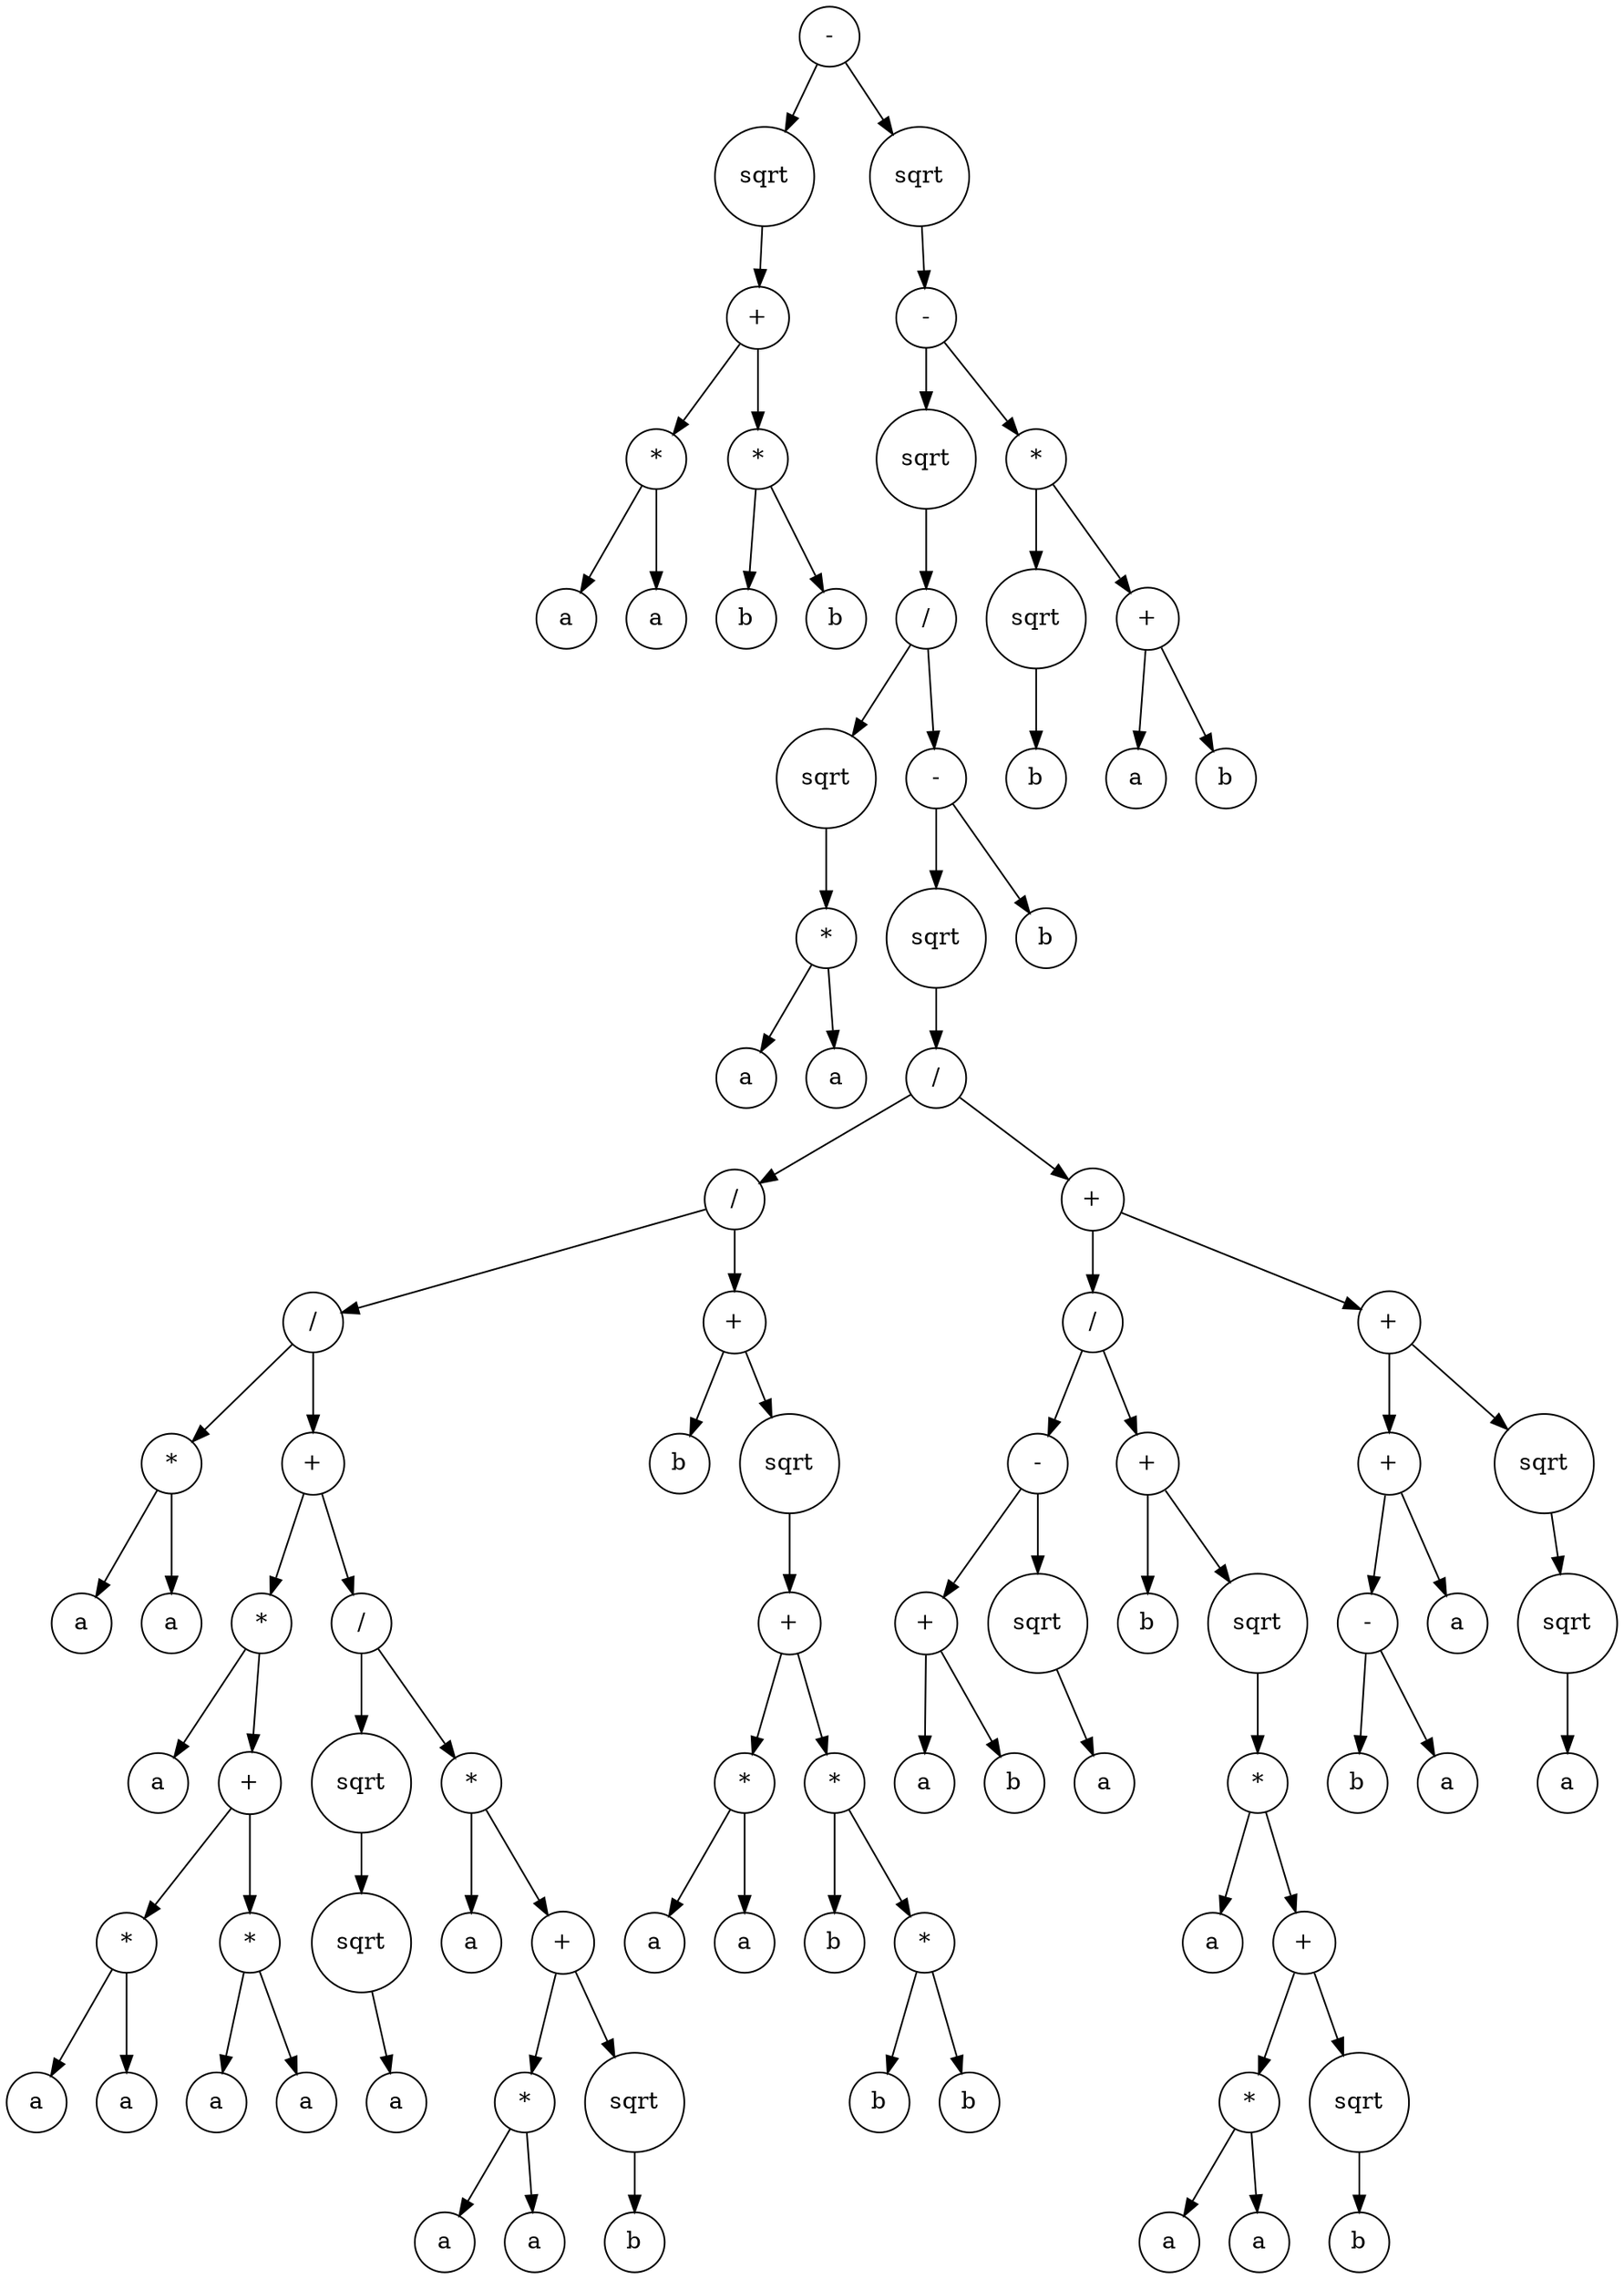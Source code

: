 digraph g {
graph [ordering=out];
node [shape=circle];
n[label = "-"];
n0[label = "sqrt"];
n00[label = "+"];
n000[label = "*"];
n0000[label = "a"];
n000 -> n0000;
n0001[label = "a"];
n000 -> n0001;
n00 -> n000;
n001[label = "*"];
n0010[label = "b"];
n001 -> n0010;
n0011[label = "b"];
n001 -> n0011;
n00 -> n001;
n0 -> n00;
n -> n0;
n1[label = "sqrt"];
n10[label = "-"];
n100[label = "sqrt"];
n1000[label = "/"];
n10000[label = "sqrt"];
n100000[label = "*"];
n1000000[label = "a"];
n100000 -> n1000000;
n1000001[label = "a"];
n100000 -> n1000001;
n10000 -> n100000;
n1000 -> n10000;
n10001[label = "-"];
n100010[label = "sqrt"];
n1000100[label = "/"];
n10001000[label = "/"];
n100010000[label = "/"];
n1000100000[label = "*"];
n10001000000[label = "a"];
n1000100000 -> n10001000000;
n10001000001[label = "a"];
n1000100000 -> n10001000001;
n100010000 -> n1000100000;
n1000100001[label = "+"];
n10001000010[label = "*"];
n100010000100[label = "a"];
n10001000010 -> n100010000100;
n100010000101[label = "+"];
n1000100001010[label = "*"];
n10001000010100[label = "a"];
n1000100001010 -> n10001000010100;
n10001000010101[label = "a"];
n1000100001010 -> n10001000010101;
n100010000101 -> n1000100001010;
n1000100001011[label = "*"];
n10001000010110[label = "a"];
n1000100001011 -> n10001000010110;
n10001000010111[label = "a"];
n1000100001011 -> n10001000010111;
n100010000101 -> n1000100001011;
n10001000010 -> n100010000101;
n1000100001 -> n10001000010;
n10001000011[label = "/"];
n100010000110[label = "sqrt"];
n1000100001100[label = "sqrt"];
n10001000011000[label = "a"];
n1000100001100 -> n10001000011000;
n100010000110 -> n1000100001100;
n10001000011 -> n100010000110;
n100010000111[label = "*"];
n1000100001110[label = "a"];
n100010000111 -> n1000100001110;
n1000100001111[label = "+"];
n10001000011110[label = "*"];
n100010000111100[label = "a"];
n10001000011110 -> n100010000111100;
n100010000111101[label = "a"];
n10001000011110 -> n100010000111101;
n1000100001111 -> n10001000011110;
n10001000011111[label = "sqrt"];
n100010000111110[label = "b"];
n10001000011111 -> n100010000111110;
n1000100001111 -> n10001000011111;
n100010000111 -> n1000100001111;
n10001000011 -> n100010000111;
n1000100001 -> n10001000011;
n100010000 -> n1000100001;
n10001000 -> n100010000;
n100010001[label = "+"];
n1000100010[label = "b"];
n100010001 -> n1000100010;
n1000100011[label = "sqrt"];
n10001000110[label = "+"];
n100010001100[label = "*"];
n1000100011000[label = "a"];
n100010001100 -> n1000100011000;
n1000100011001[label = "a"];
n100010001100 -> n1000100011001;
n10001000110 -> n100010001100;
n100010001101[label = "*"];
n1000100011010[label = "b"];
n100010001101 -> n1000100011010;
n1000100011011[label = "*"];
n10001000110110[label = "b"];
n1000100011011 -> n10001000110110;
n10001000110111[label = "b"];
n1000100011011 -> n10001000110111;
n100010001101 -> n1000100011011;
n10001000110 -> n100010001101;
n1000100011 -> n10001000110;
n100010001 -> n1000100011;
n10001000 -> n100010001;
n1000100 -> n10001000;
n10001001[label = "+"];
n100010010[label = "/"];
n1000100100[label = "-"];
n10001001000[label = "+"];
n100010010000[label = "a"];
n10001001000 -> n100010010000;
n100010010001[label = "b"];
n10001001000 -> n100010010001;
n1000100100 -> n10001001000;
n10001001001[label = "sqrt"];
n100010010010[label = "a"];
n10001001001 -> n100010010010;
n1000100100 -> n10001001001;
n100010010 -> n1000100100;
n1000100101[label = "+"];
n10001001010[label = "b"];
n1000100101 -> n10001001010;
n10001001011[label = "sqrt"];
n100010010110[label = "*"];
n1000100101100[label = "a"];
n100010010110 -> n1000100101100;
n1000100101101[label = "+"];
n10001001011010[label = "*"];
n100010010110100[label = "a"];
n10001001011010 -> n100010010110100;
n100010010110101[label = "a"];
n10001001011010 -> n100010010110101;
n1000100101101 -> n10001001011010;
n10001001011011[label = "sqrt"];
n100010010110110[label = "b"];
n10001001011011 -> n100010010110110;
n1000100101101 -> n10001001011011;
n100010010110 -> n1000100101101;
n10001001011 -> n100010010110;
n1000100101 -> n10001001011;
n100010010 -> n1000100101;
n10001001 -> n100010010;
n100010011[label = "+"];
n1000100110[label = "+"];
n10001001100[label = "-"];
n100010011000[label = "b"];
n10001001100 -> n100010011000;
n100010011001[label = "a"];
n10001001100 -> n100010011001;
n1000100110 -> n10001001100;
n10001001101[label = "a"];
n1000100110 -> n10001001101;
n100010011 -> n1000100110;
n1000100111[label = "sqrt"];
n10001001110[label = "sqrt"];
n100010011100[label = "a"];
n10001001110 -> n100010011100;
n1000100111 -> n10001001110;
n100010011 -> n1000100111;
n10001001 -> n100010011;
n1000100 -> n10001001;
n100010 -> n1000100;
n10001 -> n100010;
n100011[label = "b"];
n10001 -> n100011;
n1000 -> n10001;
n100 -> n1000;
n10 -> n100;
n101[label = "*"];
n1010[label = "sqrt"];
n10100[label = "b"];
n1010 -> n10100;
n101 -> n1010;
n1011[label = "+"];
n10110[label = "a"];
n1011 -> n10110;
n10111[label = "b"];
n1011 -> n10111;
n101 -> n1011;
n10 -> n101;
n1 -> n10;
n -> n1;
}
